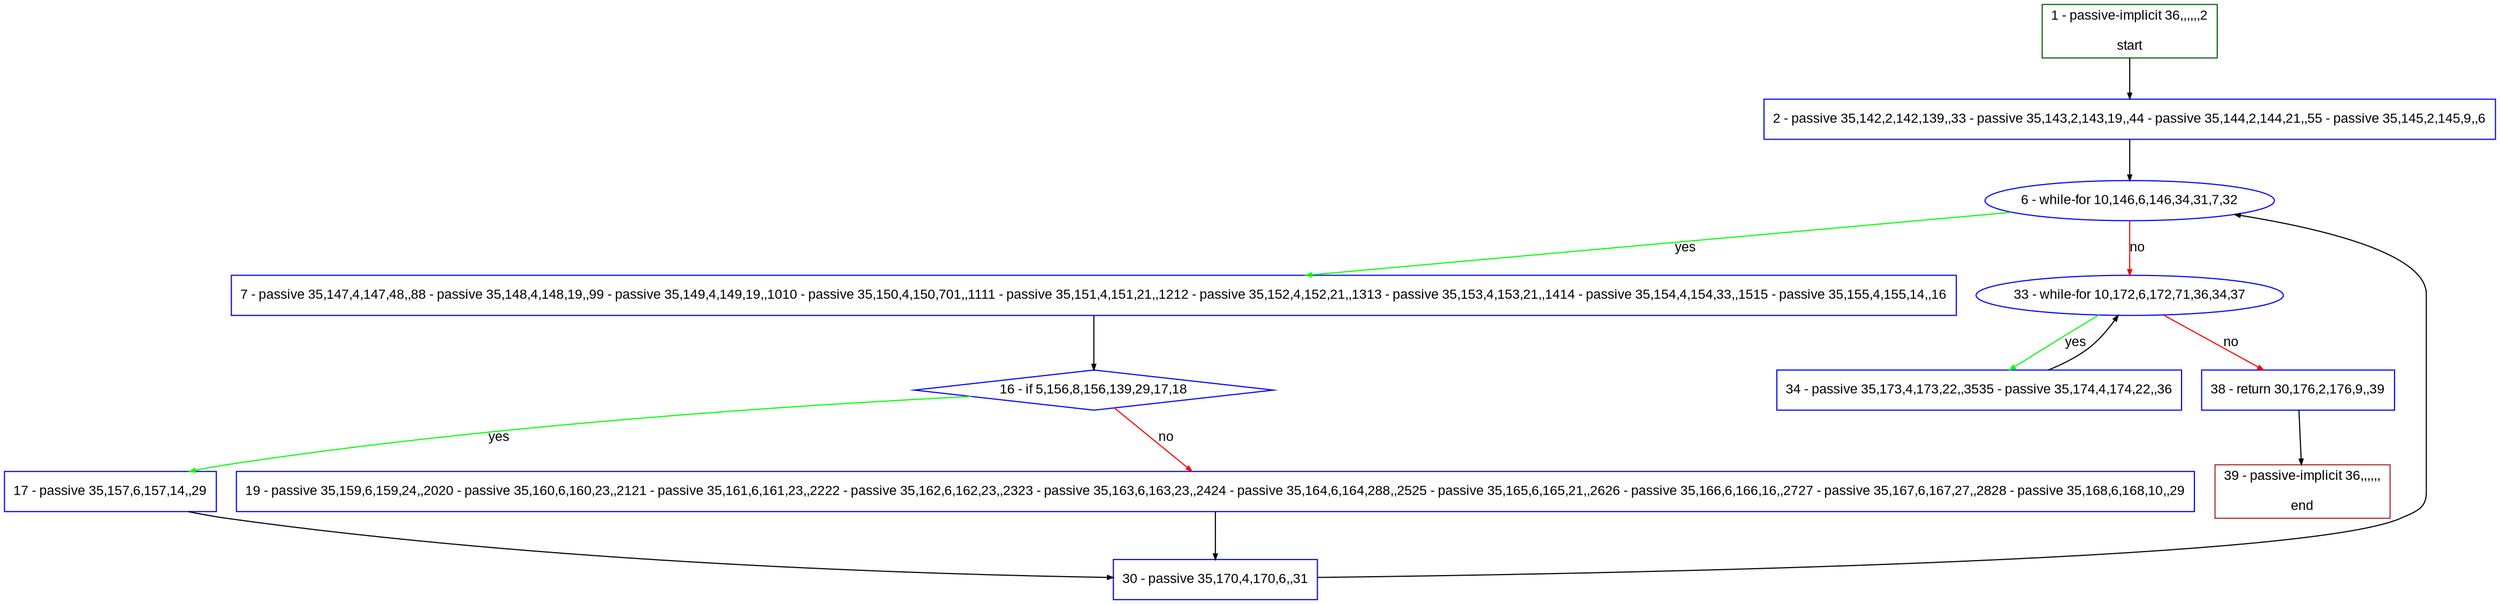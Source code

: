 digraph "" {
  graph [pack="true", label="", fontsize="12", packmode="clust", fontname="Arial", fillcolor="#FFFFCC", bgcolor="white", style="rounded,filled", compound="true"];
  node [node_initialized="no", label="", color="grey", fontsize="12", fillcolor="white", fontname="Arial", style="filled", shape="rectangle", compound="true", fixedsize="false"];
  edge [fontcolor="black", arrowhead="normal", arrowtail="none", arrowsize="0.5", ltail="", label="", color="black", fontsize="12", lhead="", fontname="Arial", dir="forward", compound="true"];
  __N1 [label="2 - passive 35,142,2,142,139,,33 - passive 35,143,2,143,19,,44 - passive 35,144,2,144,21,,55 - passive 35,145,2,145,9,,6", color="#0000ff", fillcolor="#ffffff", style="filled", shape="box"];
  __N2 [label="1 - passive-implicit 36,,,,,,2\n\nstart", color="#006400", fillcolor="#ffffff", style="filled", shape="box"];
  __N3 [label="6 - while-for 10,146,6,146,34,31,7,32", color="#0000ff", fillcolor="#ffffff", style="filled", shape="oval"];
  __N4 [label="7 - passive 35,147,4,147,48,,88 - passive 35,148,4,148,19,,99 - passive 35,149,4,149,19,,1010 - passive 35,150,4,150,701,,1111 - passive 35,151,4,151,21,,1212 - passive 35,152,4,152,21,,1313 - passive 35,153,4,153,21,,1414 - passive 35,154,4,154,33,,1515 - passive 35,155,4,155,14,,16", color="#0000ff", fillcolor="#ffffff", style="filled", shape="box"];
  __N5 [label="33 - while-for 10,172,6,172,71,36,34,37", color="#0000ff", fillcolor="#ffffff", style="filled", shape="oval"];
  __N6 [label="16 - if 5,156,8,156,139,29,17,18", color="#0000ff", fillcolor="#ffffff", style="filled", shape="diamond"];
  __N7 [label="17 - passive 35,157,6,157,14,,29", color="#0000ff", fillcolor="#ffffff", style="filled", shape="box"];
  __N8 [label="19 - passive 35,159,6,159,24,,2020 - passive 35,160,6,160,23,,2121 - passive 35,161,6,161,23,,2222 - passive 35,162,6,162,23,,2323 - passive 35,163,6,163,23,,2424 - passive 35,164,6,164,288,,2525 - passive 35,165,6,165,21,,2626 - passive 35,166,6,166,16,,2727 - passive 35,167,6,167,27,,2828 - passive 35,168,6,168,10,,29", color="#0000ff", fillcolor="#ffffff", style="filled", shape="box"];
  __N9 [label="30 - passive 35,170,4,170,6,,31", color="#0000ff", fillcolor="#ffffff", style="filled", shape="box"];
  __N10 [label="34 - passive 35,173,4,173,22,,3535 - passive 35,174,4,174,22,,36", color="#0000ff", fillcolor="#ffffff", style="filled", shape="box"];
  __N11 [label="38 - return 30,176,2,176,9,,39", color="#0000ff", fillcolor="#ffffff", style="filled", shape="box"];
  __N12 [label="39 - passive-implicit 36,,,,,,\n\nend", color="#a52a2a", fillcolor="#ffffff", style="filled", shape="box"];
  __N2 -> __N1 [arrowhead="normal", arrowtail="none", color="#000000", label="", dir="forward"];
  __N1 -> __N3 [arrowhead="normal", arrowtail="none", color="#000000", label="", dir="forward"];
  __N3 -> __N4 [arrowhead="normal", arrowtail="none", color="#00ff00", label="yes", dir="forward"];
  __N3 -> __N5 [arrowhead="normal", arrowtail="none", color="#ff0000", label="no", dir="forward"];
  __N4 -> __N6 [arrowhead="normal", arrowtail="none", color="#000000", label="", dir="forward"];
  __N6 -> __N7 [arrowhead="normal", arrowtail="none", color="#00ff00", label="yes", dir="forward"];
  __N6 -> __N8 [arrowhead="normal", arrowtail="none", color="#ff0000", label="no", dir="forward"];
  __N7 -> __N9 [arrowhead="normal", arrowtail="none", color="#000000", label="", dir="forward"];
  __N8 -> __N9 [arrowhead="normal", arrowtail="none", color="#000000", label="", dir="forward"];
  __N9 -> __N3 [arrowhead="normal", arrowtail="none", color="#000000", label="", dir="forward"];
  __N5 -> __N10 [arrowhead="normal", arrowtail="none", color="#00ff00", label="yes", dir="forward"];
  __N10 -> __N5 [arrowhead="normal", arrowtail="none", color="#000000", label="", dir="forward"];
  __N5 -> __N11 [arrowhead="normal", arrowtail="none", color="#ff0000", label="no", dir="forward"];
  __N11 -> __N12 [arrowhead="normal", arrowtail="none", color="#000000", label="", dir="forward"];
}
